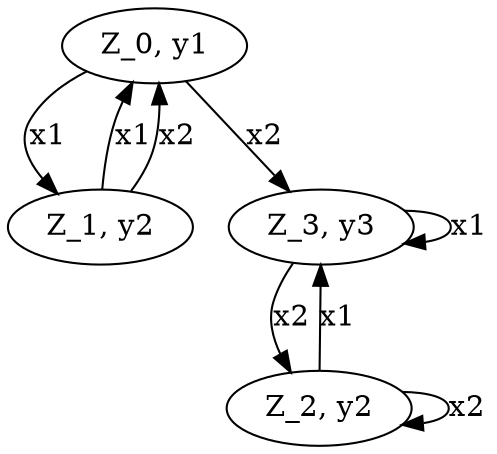 digraph G {
"Z_0, y1";
"Z_1, y2";
"Z_2, y2";
"Z_3, y3";
"Z_0, y1" -> "Z_1, y2" [label="x1"];
"Z_0, y1" -> "Z_3, y3" [label="x2"];
"Z_1, y2" -> "Z_0, y1" [label="x1"];
"Z_1, y2" -> "Z_0, y1" [label="x2"];
"Z_2, y2" -> "Z_2, y2" [label="x2"];
"Z_2, y2" -> "Z_3, y3" [label="x1"];
"Z_3, y3" -> "Z_2, y2" [label="x2"];
"Z_3, y3" -> "Z_3, y3" [label="x1"];
}
